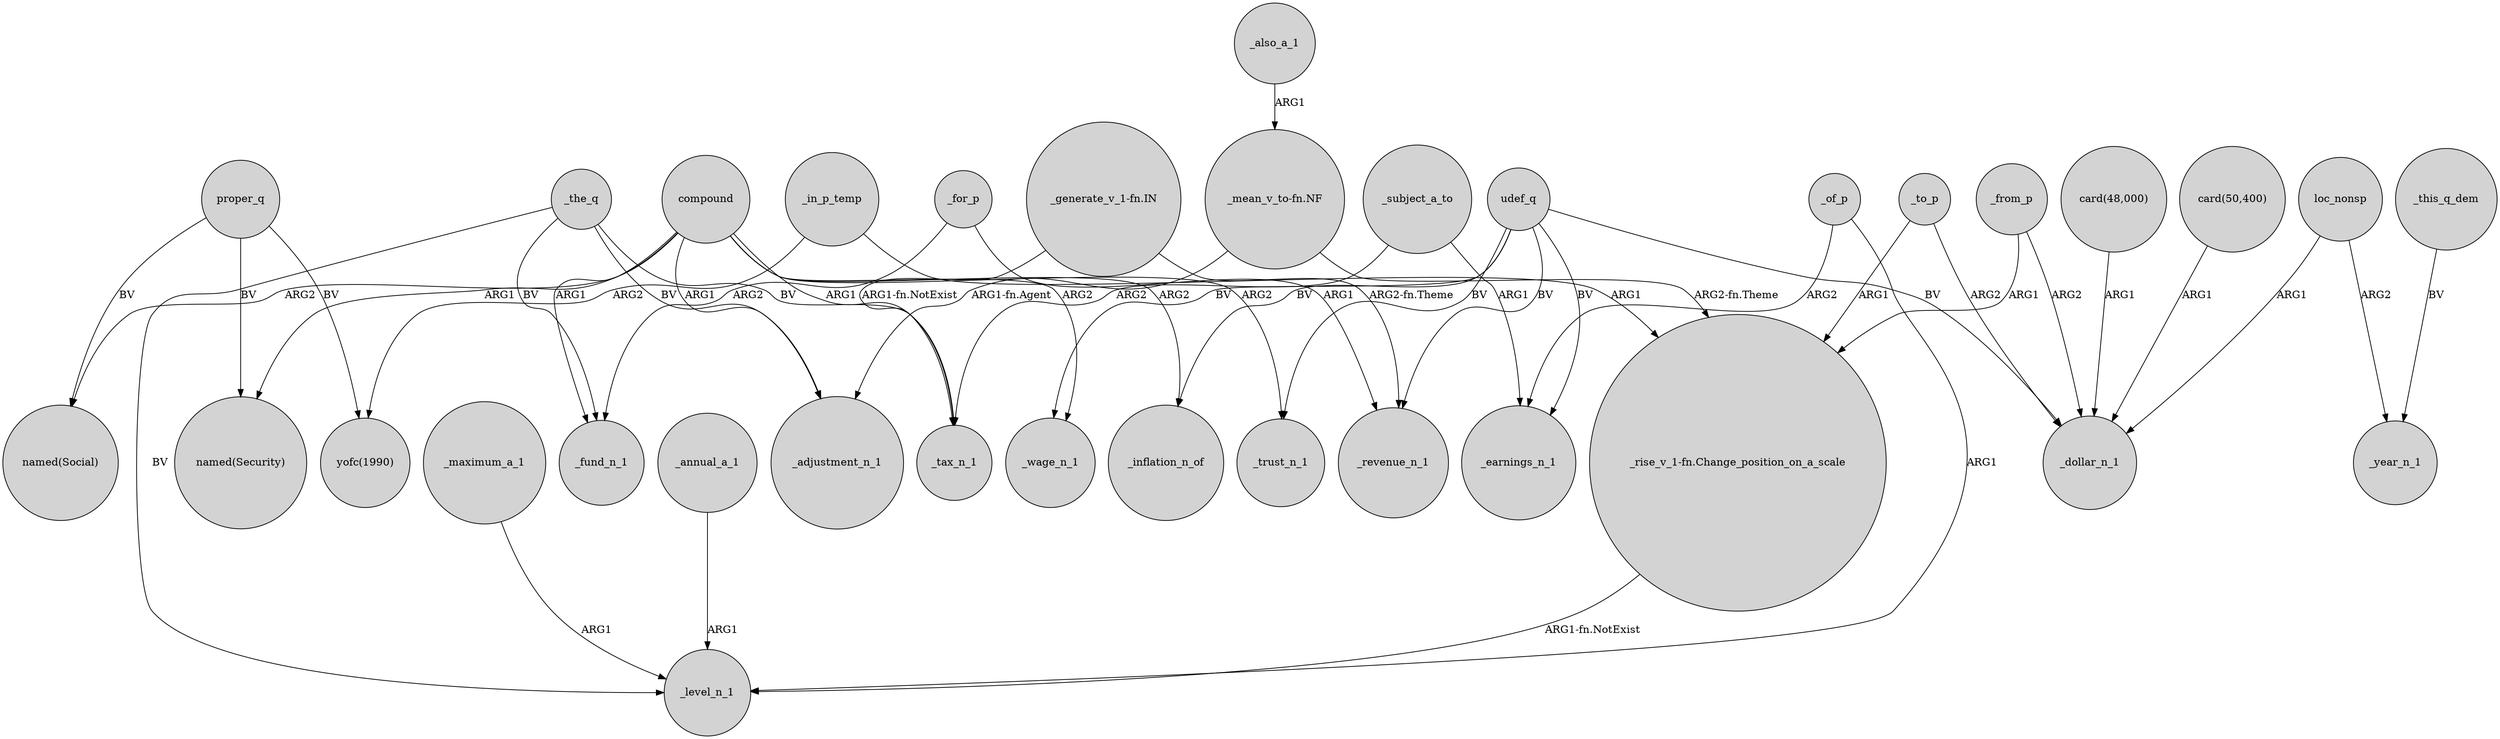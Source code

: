 digraph {
	node [shape=circle style=filled]
	udef_q -> _inflation_n_of [label=BV]
	_maximum_a_1 -> _level_n_1 [label=ARG1]
	compound -> "named(Security)" [label=ARG1]
	_to_p -> _dollar_n_1 [label=ARG2]
	_the_q -> _adjustment_n_1 [label=BV]
	udef_q -> _wage_n_1 [label=BV]
	proper_q -> "named(Social)" [label=BV]
	_for_p -> _fund_n_1 [label=ARG2]
	_for_p -> _revenue_n_1 [label=ARG1]
	"_mean_v_to-fn.NF" -> _adjustment_n_1 [label="ARG1-fn.Agent"]
	_the_q -> _tax_n_1 [label=BV]
	compound -> _wage_n_1 [label=ARG2]
	udef_q -> _earnings_n_1 [label=BV]
	_annual_a_1 -> _level_n_1 [label=ARG1]
	_also_a_1 -> "_mean_v_to-fn.NF" [label=ARG1]
	_the_q -> _level_n_1 [label=BV]
	_in_p_temp -> "yofc(1990)" [label=ARG2]
	proper_q -> "yofc(1990)" [label=BV]
	compound -> _tax_n_1 [label=ARG1]
	compound -> _adjustment_n_1 [label=ARG1]
	_the_q -> _fund_n_1 [label=BV]
	compound -> "named(Social)" [label=ARG2]
	"_rise_v_1-fn.Change_position_on_a_scale" -> _level_n_1 [label="ARG1-fn.NotExist"]
	"_mean_v_to-fn.NF" -> "_rise_v_1-fn.Change_position_on_a_scale" [label="ARG2-fn.Theme"]
	compound -> _trust_n_1 [label=ARG2]
	"card(48,000)" -> _dollar_n_1 [label=ARG1]
	udef_q -> _revenue_n_1 [label=BV]
	udef_q -> _trust_n_1 [label=BV]
	"card(50,400)" -> _dollar_n_1 [label=ARG1]
	"_generate_v_1-fn.IN" -> _tax_n_1 [label="ARG1-fn.NotExist"]
	compound -> _inflation_n_of [label=ARG2]
	_of_p -> _earnings_n_1 [label=ARG2]
	loc_nonsp -> _year_n_1 [label=ARG2]
	_of_p -> _level_n_1 [label=ARG1]
	_subject_a_to -> _tax_n_1 [label=ARG2]
	proper_q -> "named(Security)" [label=BV]
	_subject_a_to -> _earnings_n_1 [label=ARG1]
	udef_q -> _dollar_n_1 [label=BV]
	"_generate_v_1-fn.IN" -> _revenue_n_1 [label="ARG2-fn.Theme"]
	_from_p -> _dollar_n_1 [label=ARG2]
	loc_nonsp -> _dollar_n_1 [label=ARG1]
	_to_p -> "_rise_v_1-fn.Change_position_on_a_scale" [label=ARG1]
	_in_p_temp -> "_rise_v_1-fn.Change_position_on_a_scale" [label=ARG1]
	compound -> _fund_n_1 [label=ARG1]
	_from_p -> "_rise_v_1-fn.Change_position_on_a_scale" [label=ARG1]
	_this_q_dem -> _year_n_1 [label=BV]
}
